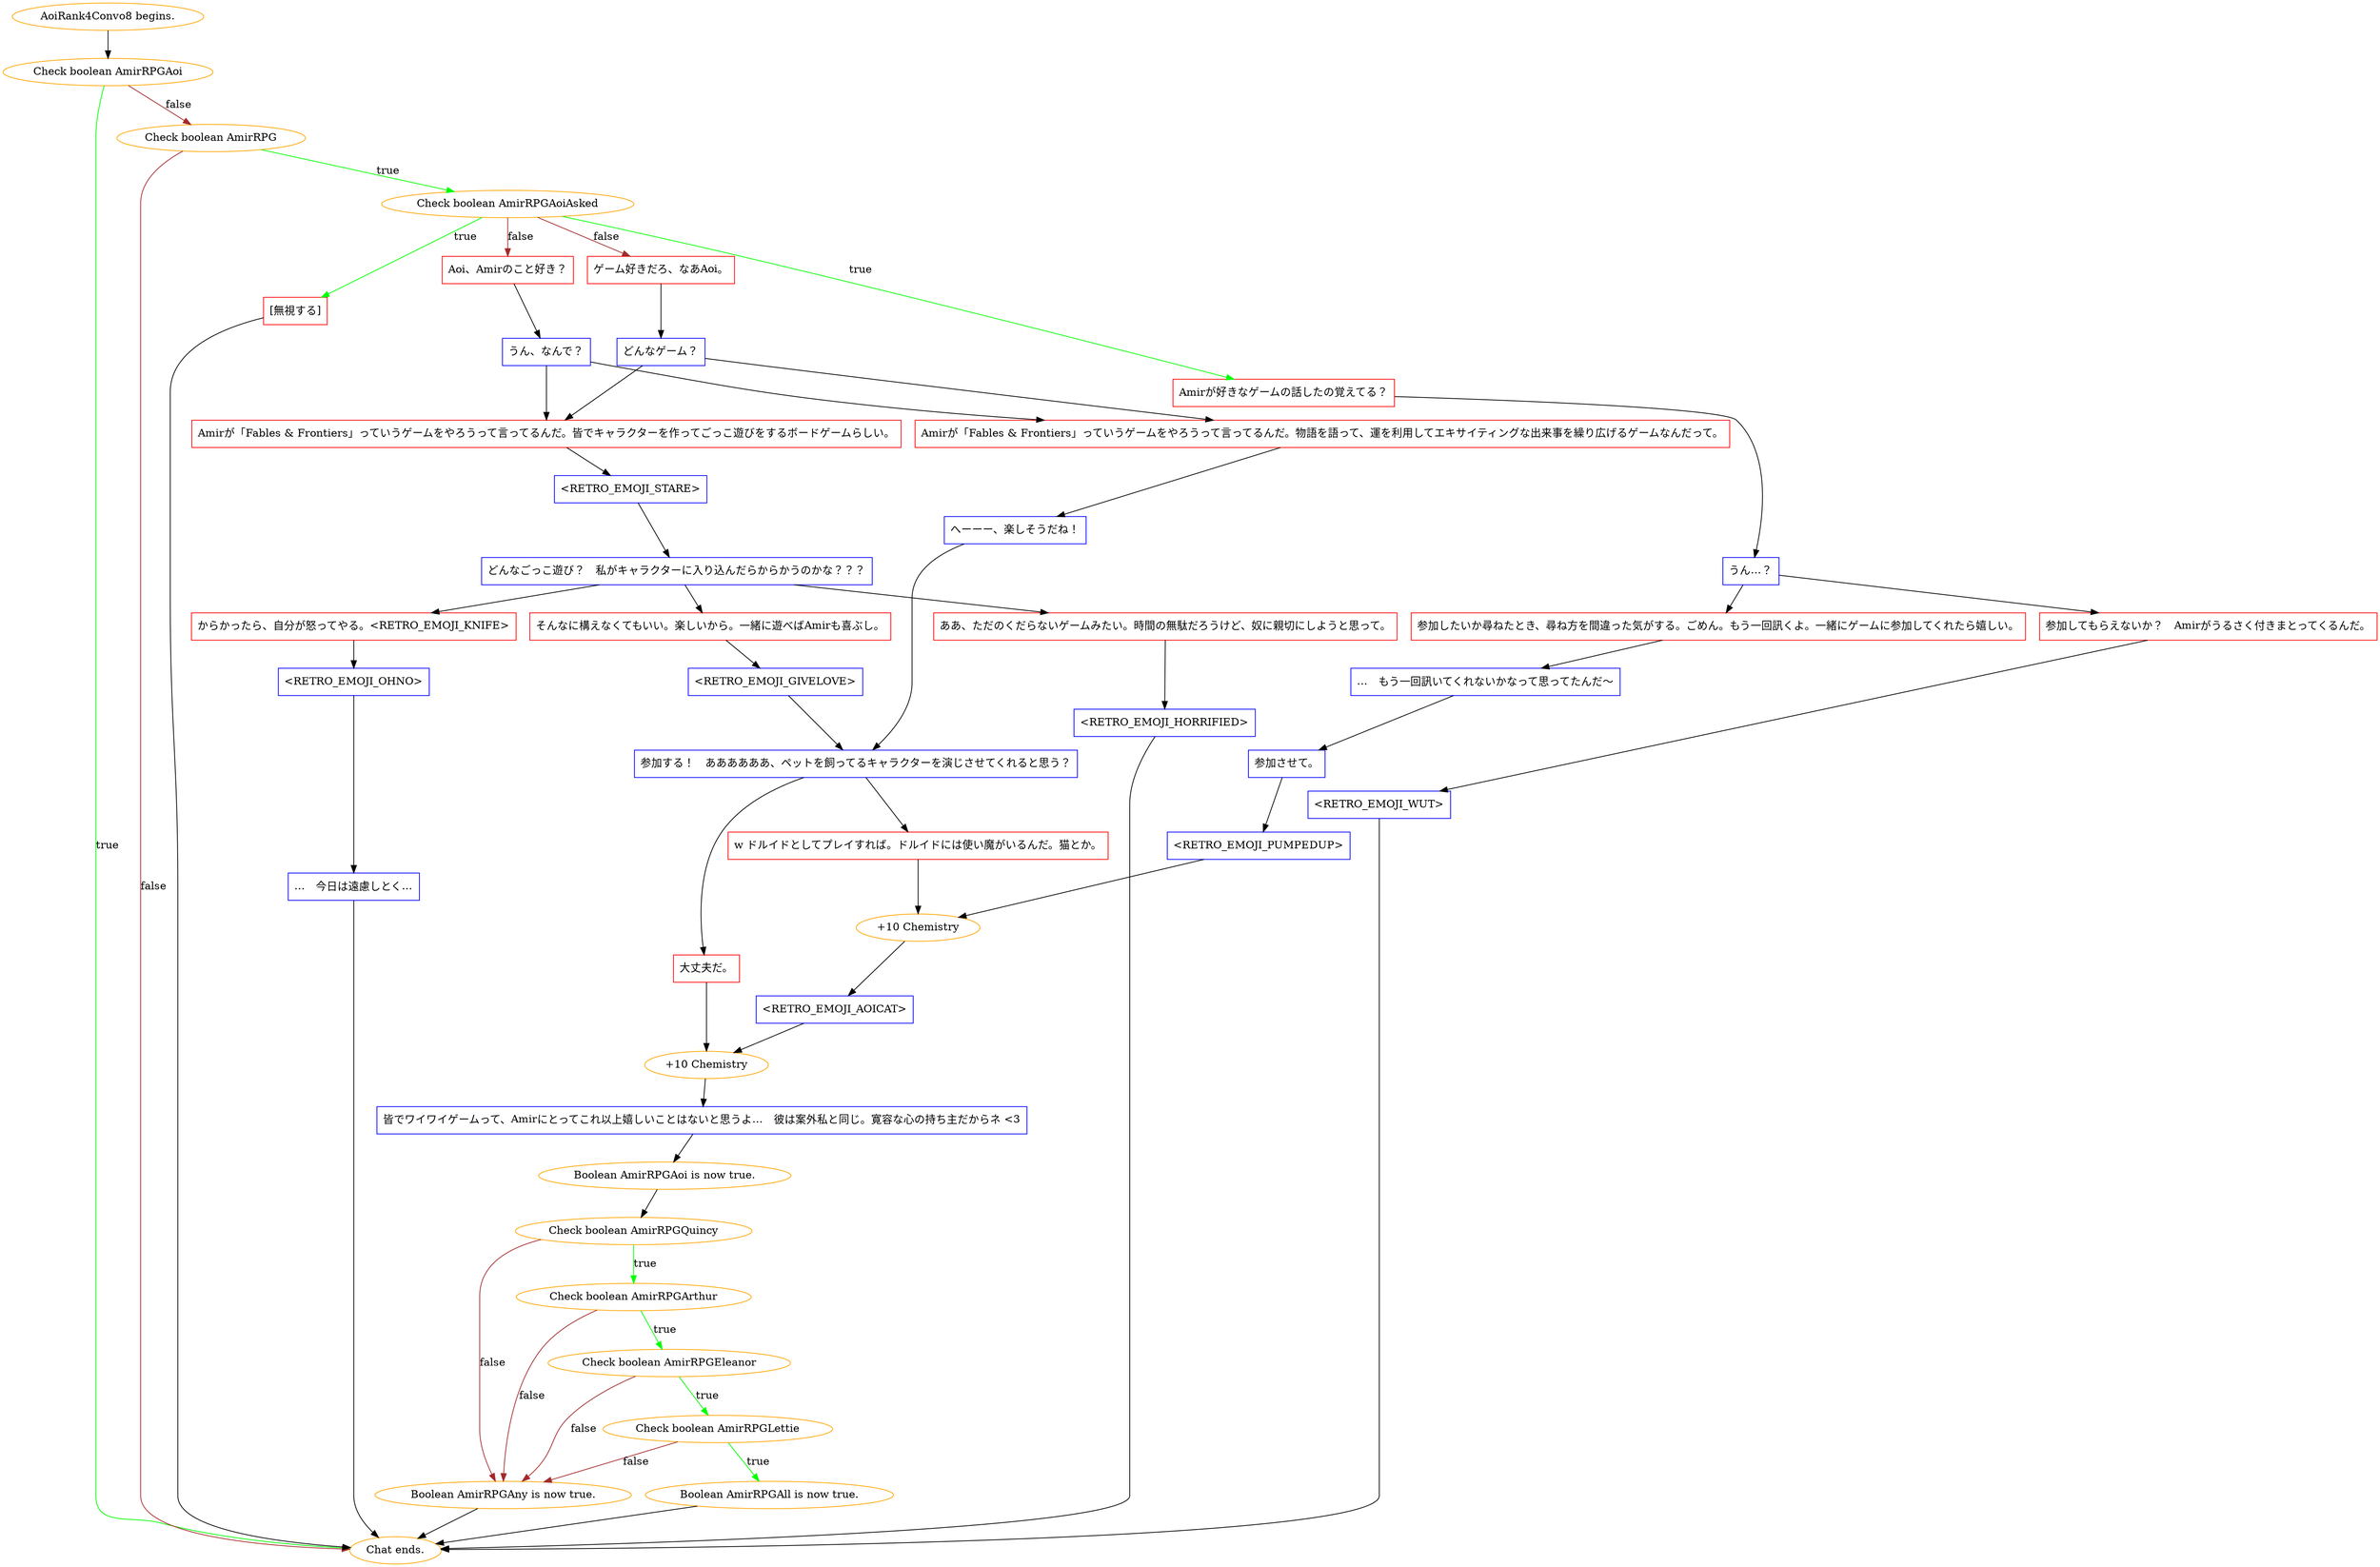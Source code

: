 digraph {
	"AoiRank4Convo8 begins." [color=orange];
		"AoiRank4Convo8 begins." -> j898937519;
	j898937519 [label="Check boolean AmirRPGAoi",color=orange];
		j898937519 -> "Chat ends." [label=true,color=green];
		j898937519 -> j3050584205 [label=false,color=brown];
	"Chat ends." [color=orange];
	j3050584205 [label="Check boolean AmirRPG",color=orange];
		j3050584205 -> j3798034211 [label=true,color=green];
		j3050584205 -> "Chat ends." [label=false,color=brown];
	j3798034211 [label="Check boolean AmirRPGAoiAsked",color=orange];
		j3798034211 -> j2847276470 [label=true,color=green];
		j3798034211 -> j85835136 [label=true,color=green];
		j3798034211 -> j2370096687 [label=false,color=brown];
		j3798034211 -> j2347735010 [label=false,color=brown];
	j2847276470 [label="Amirが好きなゲームの話したの覚えてる？",shape=box,color=red];
		j2847276470 -> j364902343;
	j85835136 [label="[無視する]",shape=box,color=red];
		j85835136 -> "Chat ends.";
	j2370096687 [label="Aoi、Amirのこと好き？",shape=box,color=red];
		j2370096687 -> j507750038;
	j2347735010 [label="ゲーム好きだろ、なあAoi。",shape=box,color=red];
		j2347735010 -> j2699066457;
	j364902343 [label="うん…？",shape=box,color=blue];
		j364902343 -> j2109628794;
		j364902343 -> j357301815;
	j507750038 [label="うん、なんで？",shape=box,color=blue];
		j507750038 -> j2495143964;
		j507750038 -> j620694820;
	j2699066457 [label="どんなゲーム？",shape=box,color=blue];
		j2699066457 -> j2495143964;
		j2699066457 -> j620694820;
	j2109628794 [label="参加したいか尋ねたとき、尋ね方を間違った気がする。ごめん。もう一回訊くよ。一緒にゲームに参加してくれたら嬉しい。",shape=box,color=red];
		j2109628794 -> j1934662603;
	j357301815 [label="参加してもらえないか？　Amirがうるさく付きまとってくるんだ。",shape=box,color=red];
		j357301815 -> j3957335874;
	j2495143964 [label="Amirが「Fables & Frontiers」っていうゲームをやろうって言ってるんだ。皆でキャラクターを作ってごっこ遊びをするボードゲームらしい。",shape=box,color=red];
		j2495143964 -> j3376266330;
	j620694820 [label="Amirが「Fables & Frontiers」っていうゲームをやろうって言ってるんだ。物語を語って、運を利用してエキサイティングな出来事を繰り広げるゲームなんだって。",shape=box,color=red];
		j620694820 -> j667175013;
	j1934662603 [label="…　もう一回訊いてくれないかなって思ってたんだ～",shape=box,color=blue];
		j1934662603 -> j3583797321;
	j3957335874 [label="<RETRO_EMOJI_WUT>",shape=box,color=blue];
		j3957335874 -> "Chat ends.";
	j3376266330 [label="<RETRO_EMOJI_STARE>",shape=box,color=blue];
		j3376266330 -> j379358302;
	j667175013 [label="へーーー、楽しそうだね！",shape=box,color=blue];
		j667175013 -> j3314900764;
	j3583797321 [label="参加させて。",shape=box,color=blue];
		j3583797321 -> j1073261432;
	j379358302 [label="どんなごっこ遊び？　私がキャラクターに入り込んだらからかうのかな？？？",shape=box,color=blue];
		j379358302 -> j834600767;
		j379358302 -> j4148283283;
		j379358302 -> j1273549369;
	j3314900764 [label="参加する！　ああああああ、ペットを飼ってるキャラクターを演じさせてくれると思う？",shape=box,color=blue];
		j3314900764 -> j3138944876;
		j3314900764 -> j314852826;
	j1073261432 [label="<RETRO_EMOJI_PUMPEDUP>",shape=box,color=blue];
		j1073261432 -> j2212191430;
	j834600767 [label="ああ、ただのくだらないゲームみたい。時間の無駄だろうけど、奴に親切にしようと思って。",shape=box,color=red];
		j834600767 -> j1160114699;
	j4148283283 [label="からかったら、自分が怒ってやる。<RETRO_EMOJI_KNIFE>",shape=box,color=red];
		j4148283283 -> j2729082950;
	j1273549369 [label="そんなに構えなくてもいい。楽しいから。一緒に遊べばAmirも喜ぶし。",shape=box,color=red];
		j1273549369 -> j3990404698;
	j3138944876 [label="w ドルイドとしてプレイすれば。ドルイドには使い魔がいるんだ。猫とか。",shape=box,color=red];
		j3138944876 -> j2212191430;
	j314852826 [label="大丈夫だ。",shape=box,color=red];
		j314852826 -> j509514790;
	j2212191430 [label="+10 Chemistry",color=orange];
		j2212191430 -> j1197868422;
	j1160114699 [label="<RETRO_EMOJI_HORRIFIED>",shape=box,color=blue];
		j1160114699 -> "Chat ends.";
	j2729082950 [label="<RETRO_EMOJI_OHNO>",shape=box,color=blue];
		j2729082950 -> j3720076690;
	j3990404698 [label="<RETRO_EMOJI_GIVELOVE>",shape=box,color=blue];
		j3990404698 -> j3314900764;
	j509514790 [label="+10 Chemistry",color=orange];
		j509514790 -> j2016077878;
	j1197868422 [label="<RETRO_EMOJI_AOICAT>",shape=box,color=blue];
		j1197868422 -> j509514790;
	j3720076690 [label="…　今日は遠慮しとく…",shape=box,color=blue];
		j3720076690 -> "Chat ends.";
	j2016077878 [label="皆でワイワイゲームって、Amirにとってこれ以上嬉しいことはないと思うよ…　彼は案外私と同じ。寛容な心の持ち主だからネ <3",shape=box,color=blue];
		j2016077878 -> j2166522801;
	j2166522801 [label="Boolean AmirRPGAoi is now true.",color=orange];
		j2166522801 -> j1687186872;
	j1687186872 [label="Check boolean AmirRPGQuincy",color=orange];
		j1687186872 -> j2937353572 [label=true,color=green];
		j1687186872 -> j1992773596 [label=false,color=brown];
	j2937353572 [label="Check boolean AmirRPGArthur",color=orange];
		j2937353572 -> j1760217149 [label=true,color=green];
		j2937353572 -> j1992773596 [label=false,color=brown];
	j1992773596 [label="Boolean AmirRPGAny is now true.",color=orange];
		j1992773596 -> "Chat ends.";
	j1760217149 [label="Check boolean AmirRPGEleanor",color=orange];
		j1760217149 -> j2625085541 [label=true,color=green];
		j1760217149 -> j1992773596 [label=false,color=brown];
	j2625085541 [label="Check boolean AmirRPGLettie",color=orange];
		j2625085541 -> j2677000302 [label=true,color=green];
		j2625085541 -> j1992773596 [label=false,color=brown];
	j2677000302 [label="Boolean AmirRPGAll is now true.",color=orange];
		j2677000302 -> "Chat ends.";
}